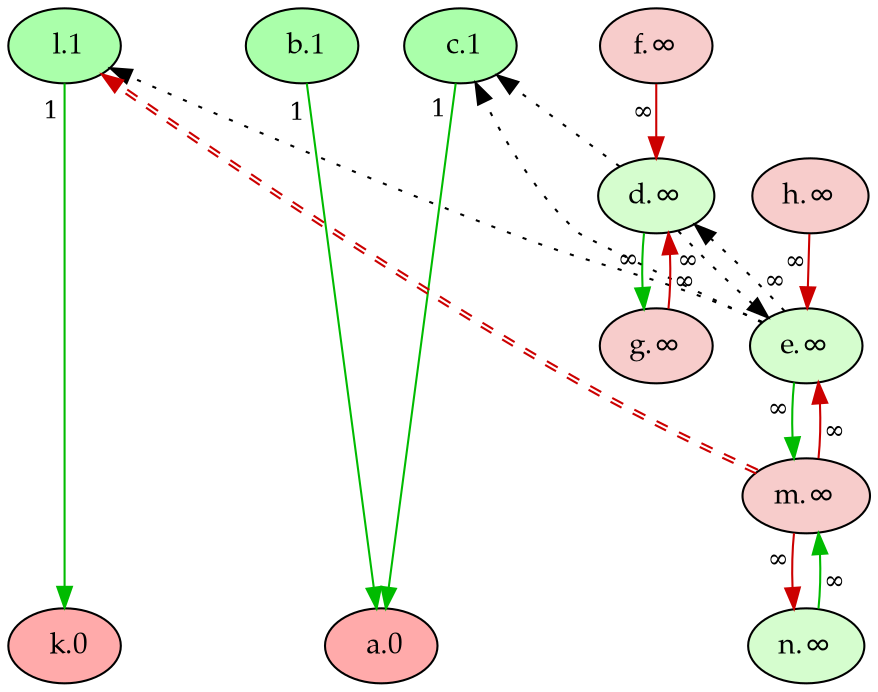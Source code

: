 digraph {
    rankdir="TB"
    node [style=filled fontname="Palatino" fontsize=14]
    node [fillcolor="#AAFFAA"]
    "l" [label=" l.1"]
    "c" [label=" c.1"]
    "b" [label=" b.1"]
    node [fillcolor="#FFAAAA"]
    "a" [label=" a.0"]
    "k" [label=" k.0"]
    node [fillcolor="#d5fdce"]
    "d" [label="d.∞"]
    "e" [label="e.∞"]
    "n" [label="n.∞"]
    node [fillcolor="#f7cccb"]
    "m" [label="m.∞"]
    "f" [label="f.∞"]
    "g" [label="g.∞"]
    "h" [label="h.∞"]
    edge[labeldistance=1.5 fontsize=12]
    edge [color="#00BB00" style="solid" dir="forward" taillabel="1"]
           "b" -> "a" 
           "c" -> "a" 
           "l" -> "k" 
    edge [color="black" style="dotted" dir="forward" taillabel="∞"]
           "e" -> "d" 
           "d" -> "e" 
    edge [color="#CC0000" style="solid" dir="forward" taillabel="∞"]
           "m" -> "e" 
           "f" -> "d" 
           "g" -> "d" 
           "h" -> "e" 
           "m" -> "n" 
    edge [color="#00BB00" style="solid" dir="forward" taillabel="∞"]
           "e" -> "m" 
           "d" -> "g" 
           "n" -> "m" 
    edge [color="black" style="dotted" dir="forward" taillabel="" constraint=false]
           "d" -> "c" 
           "e" -> "c" 
           "e" -> "l" 
    edge [color="#CC0000:#CC0000" style="dashed" dir="forward" taillabel="" constraint=false]
           "m" -> "l" 
    {rank = max a k}
    {rank = min l c b}
}
